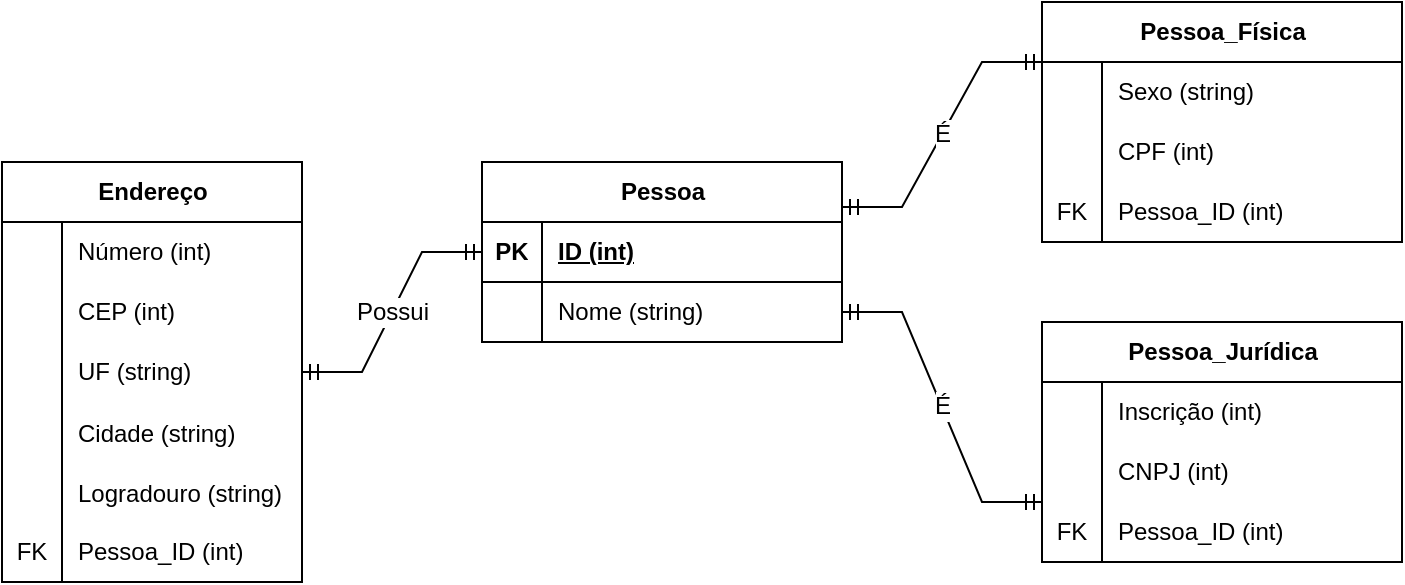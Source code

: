 <mxfile version="21.7.2" type="github">
  <diagram name="Página-1" id="6cImOYo7fVF2NgLIT1CQ">
    <mxGraphModel dx="870" dy="425" grid="1" gridSize="10" guides="1" tooltips="1" connect="1" arrows="1" fold="1" page="1" pageScale="1" pageWidth="827" pageHeight="1169" math="0" shadow="0">
      <root>
        <mxCell id="0" />
        <mxCell id="1" parent="0" />
        <mxCell id="A6xJhUAZnEzUKwPFaozG-44" value="Pessoa" style="shape=table;startSize=30;container=1;collapsible=1;childLayout=tableLayout;fixedRows=1;rowLines=0;fontStyle=1;align=center;resizeLast=1;html=1;" vertex="1" parent="1">
          <mxGeometry x="320" y="120" width="180" height="90" as="geometry" />
        </mxCell>
        <mxCell id="A6xJhUAZnEzUKwPFaozG-45" value="" style="shape=tableRow;horizontal=0;startSize=0;swimlaneHead=0;swimlaneBody=0;fillColor=none;collapsible=0;dropTarget=0;points=[[0,0.5],[1,0.5]];portConstraint=eastwest;top=0;left=0;right=0;bottom=1;" vertex="1" parent="A6xJhUAZnEzUKwPFaozG-44">
          <mxGeometry y="30" width="180" height="30" as="geometry" />
        </mxCell>
        <mxCell id="A6xJhUAZnEzUKwPFaozG-46" value="PK" style="shape=partialRectangle;connectable=0;fillColor=none;top=0;left=0;bottom=0;right=0;fontStyle=1;overflow=hidden;whiteSpace=wrap;html=1;" vertex="1" parent="A6xJhUAZnEzUKwPFaozG-45">
          <mxGeometry width="30" height="30" as="geometry">
            <mxRectangle width="30" height="30" as="alternateBounds" />
          </mxGeometry>
        </mxCell>
        <mxCell id="A6xJhUAZnEzUKwPFaozG-47" value="ID (int)" style="shape=partialRectangle;connectable=0;fillColor=none;top=0;left=0;bottom=0;right=0;align=left;spacingLeft=6;fontStyle=5;overflow=hidden;whiteSpace=wrap;html=1;" vertex="1" parent="A6xJhUAZnEzUKwPFaozG-45">
          <mxGeometry x="30" width="150" height="30" as="geometry">
            <mxRectangle width="150" height="30" as="alternateBounds" />
          </mxGeometry>
        </mxCell>
        <mxCell id="A6xJhUAZnEzUKwPFaozG-48" value="" style="shape=tableRow;horizontal=0;startSize=0;swimlaneHead=0;swimlaneBody=0;fillColor=none;collapsible=0;dropTarget=0;points=[[0,0.5],[1,0.5]];portConstraint=eastwest;top=0;left=0;right=0;bottom=0;" vertex="1" parent="A6xJhUAZnEzUKwPFaozG-44">
          <mxGeometry y="60" width="180" height="30" as="geometry" />
        </mxCell>
        <mxCell id="A6xJhUAZnEzUKwPFaozG-49" value="" style="shape=partialRectangle;connectable=0;fillColor=none;top=0;left=0;bottom=0;right=0;editable=1;overflow=hidden;whiteSpace=wrap;html=1;" vertex="1" parent="A6xJhUAZnEzUKwPFaozG-48">
          <mxGeometry width="30" height="30" as="geometry">
            <mxRectangle width="30" height="30" as="alternateBounds" />
          </mxGeometry>
        </mxCell>
        <mxCell id="A6xJhUAZnEzUKwPFaozG-50" value="Nome (string)" style="shape=partialRectangle;connectable=0;fillColor=none;top=0;left=0;bottom=0;right=0;align=left;spacingLeft=6;overflow=hidden;whiteSpace=wrap;html=1;" vertex="1" parent="A6xJhUAZnEzUKwPFaozG-48">
          <mxGeometry x="30" width="150" height="30" as="geometry">
            <mxRectangle width="150" height="30" as="alternateBounds" />
          </mxGeometry>
        </mxCell>
        <mxCell id="A6xJhUAZnEzUKwPFaozG-59" value="Endereço" style="shape=table;startSize=30;container=1;collapsible=1;childLayout=tableLayout;fixedRows=1;rowLines=0;fontStyle=1;align=center;resizeLast=1;html=1;" vertex="1" parent="1">
          <mxGeometry x="80" y="120" width="150" height="210" as="geometry" />
        </mxCell>
        <mxCell id="A6xJhUAZnEzUKwPFaozG-63" value="" style="shape=tableRow;horizontal=0;startSize=0;swimlaneHead=0;swimlaneBody=0;fillColor=none;collapsible=0;dropTarget=0;points=[[0,0.5],[1,0.5]];portConstraint=eastwest;top=0;left=0;right=0;bottom=0;" vertex="1" parent="A6xJhUAZnEzUKwPFaozG-59">
          <mxGeometry y="30" width="150" height="30" as="geometry" />
        </mxCell>
        <mxCell id="A6xJhUAZnEzUKwPFaozG-64" value="" style="shape=partialRectangle;connectable=0;fillColor=none;top=0;left=0;bottom=0;right=0;editable=1;overflow=hidden;whiteSpace=wrap;html=1;" vertex="1" parent="A6xJhUAZnEzUKwPFaozG-63">
          <mxGeometry width="30" height="30" as="geometry">
            <mxRectangle width="30" height="30" as="alternateBounds" />
          </mxGeometry>
        </mxCell>
        <mxCell id="A6xJhUAZnEzUKwPFaozG-65" value="Número (int)" style="shape=partialRectangle;connectable=0;fillColor=none;top=0;left=0;bottom=0;right=0;align=left;spacingLeft=6;overflow=hidden;whiteSpace=wrap;html=1;" vertex="1" parent="A6xJhUAZnEzUKwPFaozG-63">
          <mxGeometry x="30" width="120" height="30" as="geometry">
            <mxRectangle width="120" height="30" as="alternateBounds" />
          </mxGeometry>
        </mxCell>
        <mxCell id="A6xJhUAZnEzUKwPFaozG-66" value="" style="shape=tableRow;horizontal=0;startSize=0;swimlaneHead=0;swimlaneBody=0;fillColor=none;collapsible=0;dropTarget=0;points=[[0,0.5],[1,0.5]];portConstraint=eastwest;top=0;left=0;right=0;bottom=0;" vertex="1" parent="A6xJhUAZnEzUKwPFaozG-59">
          <mxGeometry y="60" width="150" height="30" as="geometry" />
        </mxCell>
        <mxCell id="A6xJhUAZnEzUKwPFaozG-67" value="" style="shape=partialRectangle;connectable=0;fillColor=none;top=0;left=0;bottom=0;right=0;editable=1;overflow=hidden;whiteSpace=wrap;html=1;" vertex="1" parent="A6xJhUAZnEzUKwPFaozG-66">
          <mxGeometry width="30" height="30" as="geometry">
            <mxRectangle width="30" height="30" as="alternateBounds" />
          </mxGeometry>
        </mxCell>
        <mxCell id="A6xJhUAZnEzUKwPFaozG-68" value="CEP (int)" style="shape=partialRectangle;connectable=0;fillColor=none;top=0;left=0;bottom=0;right=0;align=left;spacingLeft=6;overflow=hidden;whiteSpace=wrap;html=1;" vertex="1" parent="A6xJhUAZnEzUKwPFaozG-66">
          <mxGeometry x="30" width="120" height="30" as="geometry">
            <mxRectangle width="120" height="30" as="alternateBounds" />
          </mxGeometry>
        </mxCell>
        <mxCell id="A6xJhUAZnEzUKwPFaozG-69" value="" style="shape=tableRow;horizontal=0;startSize=0;swimlaneHead=0;swimlaneBody=0;fillColor=none;collapsible=0;dropTarget=0;points=[[0,0.5],[1,0.5]];portConstraint=eastwest;top=0;left=0;right=0;bottom=0;" vertex="1" parent="A6xJhUAZnEzUKwPFaozG-59">
          <mxGeometry y="90" width="150" height="30" as="geometry" />
        </mxCell>
        <mxCell id="A6xJhUAZnEzUKwPFaozG-70" value="" style="shape=partialRectangle;connectable=0;fillColor=none;top=0;left=0;bottom=0;right=0;editable=1;overflow=hidden;whiteSpace=wrap;html=1;" vertex="1" parent="A6xJhUAZnEzUKwPFaozG-69">
          <mxGeometry width="30" height="30" as="geometry">
            <mxRectangle width="30" height="30" as="alternateBounds" />
          </mxGeometry>
        </mxCell>
        <mxCell id="A6xJhUAZnEzUKwPFaozG-71" value="UF (string)" style="shape=partialRectangle;connectable=0;fillColor=none;top=0;left=0;bottom=0;right=0;align=left;spacingLeft=6;overflow=hidden;whiteSpace=wrap;html=1;" vertex="1" parent="A6xJhUAZnEzUKwPFaozG-69">
          <mxGeometry x="30" width="120" height="30" as="geometry">
            <mxRectangle width="120" height="30" as="alternateBounds" />
          </mxGeometry>
        </mxCell>
        <mxCell id="A6xJhUAZnEzUKwPFaozG-72" value="" style="shape=tableRow;horizontal=0;startSize=0;swimlaneHead=0;swimlaneBody=0;fillColor=none;collapsible=0;dropTarget=0;points=[[0,0.5],[1,0.5]];portConstraint=eastwest;top=0;left=0;right=0;bottom=0;" vertex="1" parent="A6xJhUAZnEzUKwPFaozG-59">
          <mxGeometry y="120" width="150" height="30" as="geometry" />
        </mxCell>
        <mxCell id="A6xJhUAZnEzUKwPFaozG-73" value="" style="shape=partialRectangle;connectable=0;fillColor=none;top=0;left=0;bottom=0;right=0;editable=1;overflow=hidden;" vertex="1" parent="A6xJhUAZnEzUKwPFaozG-72">
          <mxGeometry width="30" height="30" as="geometry">
            <mxRectangle width="30" height="30" as="alternateBounds" />
          </mxGeometry>
        </mxCell>
        <mxCell id="A6xJhUAZnEzUKwPFaozG-74" value="Cidade (string)" style="shape=partialRectangle;connectable=0;fillColor=none;top=0;left=0;bottom=0;right=0;align=left;spacingLeft=6;overflow=hidden;" vertex="1" parent="A6xJhUAZnEzUKwPFaozG-72">
          <mxGeometry x="30" width="120" height="30" as="geometry">
            <mxRectangle width="120" height="30" as="alternateBounds" />
          </mxGeometry>
        </mxCell>
        <mxCell id="A6xJhUAZnEzUKwPFaozG-75" value="" style="shape=tableRow;horizontal=0;startSize=0;swimlaneHead=0;swimlaneBody=0;fillColor=none;collapsible=0;dropTarget=0;points=[[0,0.5],[1,0.5]];portConstraint=eastwest;top=0;left=0;right=0;bottom=0;" vertex="1" parent="A6xJhUAZnEzUKwPFaozG-59">
          <mxGeometry y="150" width="150" height="30" as="geometry" />
        </mxCell>
        <mxCell id="A6xJhUAZnEzUKwPFaozG-76" value="" style="shape=partialRectangle;connectable=0;fillColor=none;top=0;left=0;bottom=0;right=0;editable=1;overflow=hidden;" vertex="1" parent="A6xJhUAZnEzUKwPFaozG-75">
          <mxGeometry width="30" height="30" as="geometry">
            <mxRectangle width="30" height="30" as="alternateBounds" />
          </mxGeometry>
        </mxCell>
        <mxCell id="A6xJhUAZnEzUKwPFaozG-77" value="Logradouro (string)" style="shape=partialRectangle;connectable=0;fillColor=none;top=0;left=0;bottom=0;right=0;align=left;spacingLeft=6;overflow=hidden;" vertex="1" parent="A6xJhUAZnEzUKwPFaozG-75">
          <mxGeometry x="30" width="120" height="30" as="geometry">
            <mxRectangle width="120" height="30" as="alternateBounds" />
          </mxGeometry>
        </mxCell>
        <mxCell id="A6xJhUAZnEzUKwPFaozG-111" value="" style="shape=tableRow;horizontal=0;startSize=0;swimlaneHead=0;swimlaneBody=0;fillColor=none;collapsible=0;dropTarget=0;points=[[0,0.5],[1,0.5]];portConstraint=eastwest;top=0;left=0;right=0;bottom=0;" vertex="1" parent="A6xJhUAZnEzUKwPFaozG-59">
          <mxGeometry y="180" width="150" height="30" as="geometry" />
        </mxCell>
        <mxCell id="A6xJhUAZnEzUKwPFaozG-112" value="FK" style="shape=partialRectangle;connectable=0;fillColor=none;top=0;left=0;bottom=0;right=0;fontStyle=0;overflow=hidden;whiteSpace=wrap;html=1;" vertex="1" parent="A6xJhUAZnEzUKwPFaozG-111">
          <mxGeometry width="30" height="30" as="geometry">
            <mxRectangle width="30" height="30" as="alternateBounds" />
          </mxGeometry>
        </mxCell>
        <mxCell id="A6xJhUAZnEzUKwPFaozG-113" value="Pessoa_ID (int)" style="shape=partialRectangle;connectable=0;fillColor=none;top=0;left=0;bottom=0;right=0;align=left;spacingLeft=6;fontStyle=0;overflow=hidden;whiteSpace=wrap;html=1;" vertex="1" parent="A6xJhUAZnEzUKwPFaozG-111">
          <mxGeometry x="30" width="120" height="30" as="geometry">
            <mxRectangle width="120" height="30" as="alternateBounds" />
          </mxGeometry>
        </mxCell>
        <mxCell id="A6xJhUAZnEzUKwPFaozG-78" value="Pessoa_Física" style="shape=table;startSize=30;container=1;collapsible=1;childLayout=tableLayout;fixedRows=1;rowLines=0;fontStyle=1;align=center;resizeLast=1;html=1;" vertex="1" parent="1">
          <mxGeometry x="600" y="40" width="180" height="120" as="geometry" />
        </mxCell>
        <mxCell id="A6xJhUAZnEzUKwPFaozG-82" value="" style="shape=tableRow;horizontal=0;startSize=0;swimlaneHead=0;swimlaneBody=0;fillColor=none;collapsible=0;dropTarget=0;points=[[0,0.5],[1,0.5]];portConstraint=eastwest;top=0;left=0;right=0;bottom=0;" vertex="1" parent="A6xJhUAZnEzUKwPFaozG-78">
          <mxGeometry y="30" width="180" height="30" as="geometry" />
        </mxCell>
        <mxCell id="A6xJhUAZnEzUKwPFaozG-83" value="" style="shape=partialRectangle;connectable=0;fillColor=none;top=0;left=0;bottom=0;right=0;editable=1;overflow=hidden;whiteSpace=wrap;html=1;" vertex="1" parent="A6xJhUAZnEzUKwPFaozG-82">
          <mxGeometry width="30" height="30" as="geometry">
            <mxRectangle width="30" height="30" as="alternateBounds" />
          </mxGeometry>
        </mxCell>
        <mxCell id="A6xJhUAZnEzUKwPFaozG-84" value="Sexo (string)" style="shape=partialRectangle;connectable=0;fillColor=none;top=0;left=0;bottom=0;right=0;align=left;spacingLeft=6;overflow=hidden;whiteSpace=wrap;html=1;" vertex="1" parent="A6xJhUAZnEzUKwPFaozG-82">
          <mxGeometry x="30" width="150" height="30" as="geometry">
            <mxRectangle width="150" height="30" as="alternateBounds" />
          </mxGeometry>
        </mxCell>
        <mxCell id="A6xJhUAZnEzUKwPFaozG-85" value="" style="shape=tableRow;horizontal=0;startSize=0;swimlaneHead=0;swimlaneBody=0;fillColor=none;collapsible=0;dropTarget=0;points=[[0,0.5],[1,0.5]];portConstraint=eastwest;top=0;left=0;right=0;bottom=0;" vertex="1" parent="A6xJhUAZnEzUKwPFaozG-78">
          <mxGeometry y="60" width="180" height="30" as="geometry" />
        </mxCell>
        <mxCell id="A6xJhUAZnEzUKwPFaozG-86" value="" style="shape=partialRectangle;connectable=0;fillColor=none;top=0;left=0;bottom=0;right=0;editable=1;overflow=hidden;whiteSpace=wrap;html=1;" vertex="1" parent="A6xJhUAZnEzUKwPFaozG-85">
          <mxGeometry width="30" height="30" as="geometry">
            <mxRectangle width="30" height="30" as="alternateBounds" />
          </mxGeometry>
        </mxCell>
        <mxCell id="A6xJhUAZnEzUKwPFaozG-87" value="CPF (int)" style="shape=partialRectangle;connectable=0;fillColor=none;top=0;left=0;bottom=0;right=0;align=left;spacingLeft=6;overflow=hidden;whiteSpace=wrap;html=1;" vertex="1" parent="A6xJhUAZnEzUKwPFaozG-85">
          <mxGeometry x="30" width="150" height="30" as="geometry">
            <mxRectangle width="150" height="30" as="alternateBounds" />
          </mxGeometry>
        </mxCell>
        <mxCell id="A6xJhUAZnEzUKwPFaozG-114" value="" style="shape=tableRow;horizontal=0;startSize=0;swimlaneHead=0;swimlaneBody=0;fillColor=none;collapsible=0;dropTarget=0;points=[[0,0.5],[1,0.5]];portConstraint=eastwest;top=0;left=0;right=0;bottom=0;" vertex="1" parent="A6xJhUAZnEzUKwPFaozG-78">
          <mxGeometry y="90" width="180" height="30" as="geometry" />
        </mxCell>
        <mxCell id="A6xJhUAZnEzUKwPFaozG-115" value="FK" style="shape=partialRectangle;connectable=0;fillColor=none;top=0;left=0;bottom=0;right=0;fontStyle=0;overflow=hidden;whiteSpace=wrap;html=1;" vertex="1" parent="A6xJhUAZnEzUKwPFaozG-114">
          <mxGeometry width="30" height="30" as="geometry">
            <mxRectangle width="30" height="30" as="alternateBounds" />
          </mxGeometry>
        </mxCell>
        <mxCell id="A6xJhUAZnEzUKwPFaozG-116" value="Pessoa_ID (int)" style="shape=partialRectangle;connectable=0;fillColor=none;top=0;left=0;bottom=0;right=0;align=left;spacingLeft=6;fontStyle=0;overflow=hidden;whiteSpace=wrap;html=1;" vertex="1" parent="A6xJhUAZnEzUKwPFaozG-114">
          <mxGeometry x="30" width="150" height="30" as="geometry">
            <mxRectangle width="150" height="30" as="alternateBounds" />
          </mxGeometry>
        </mxCell>
        <mxCell id="A6xJhUAZnEzUKwPFaozG-91" value="Pessoa_Jurídica" style="shape=table;startSize=30;container=1;collapsible=1;childLayout=tableLayout;fixedRows=1;rowLines=0;fontStyle=1;align=center;resizeLast=1;html=1;" vertex="1" parent="1">
          <mxGeometry x="600" y="200" width="180" height="120" as="geometry" />
        </mxCell>
        <mxCell id="A6xJhUAZnEzUKwPFaozG-95" value="" style="shape=tableRow;horizontal=0;startSize=0;swimlaneHead=0;swimlaneBody=0;fillColor=none;collapsible=0;dropTarget=0;points=[[0,0.5],[1,0.5]];portConstraint=eastwest;top=0;left=0;right=0;bottom=0;" vertex="1" parent="A6xJhUAZnEzUKwPFaozG-91">
          <mxGeometry y="30" width="180" height="30" as="geometry" />
        </mxCell>
        <mxCell id="A6xJhUAZnEzUKwPFaozG-96" value="" style="shape=partialRectangle;connectable=0;fillColor=none;top=0;left=0;bottom=0;right=0;editable=1;overflow=hidden;whiteSpace=wrap;html=1;" vertex="1" parent="A6xJhUAZnEzUKwPFaozG-95">
          <mxGeometry width="30" height="30" as="geometry">
            <mxRectangle width="30" height="30" as="alternateBounds" />
          </mxGeometry>
        </mxCell>
        <mxCell id="A6xJhUAZnEzUKwPFaozG-97" value="Inscrição (int)" style="shape=partialRectangle;connectable=0;fillColor=none;top=0;left=0;bottom=0;right=0;align=left;spacingLeft=6;overflow=hidden;whiteSpace=wrap;html=1;" vertex="1" parent="A6xJhUAZnEzUKwPFaozG-95">
          <mxGeometry x="30" width="150" height="30" as="geometry">
            <mxRectangle width="150" height="30" as="alternateBounds" />
          </mxGeometry>
        </mxCell>
        <mxCell id="A6xJhUAZnEzUKwPFaozG-98" value="" style="shape=tableRow;horizontal=0;startSize=0;swimlaneHead=0;swimlaneBody=0;fillColor=none;collapsible=0;dropTarget=0;points=[[0,0.5],[1,0.5]];portConstraint=eastwest;top=0;left=0;right=0;bottom=0;" vertex="1" parent="A6xJhUAZnEzUKwPFaozG-91">
          <mxGeometry y="60" width="180" height="30" as="geometry" />
        </mxCell>
        <mxCell id="A6xJhUAZnEzUKwPFaozG-99" value="" style="shape=partialRectangle;connectable=0;fillColor=none;top=0;left=0;bottom=0;right=0;editable=1;overflow=hidden;whiteSpace=wrap;html=1;" vertex="1" parent="A6xJhUAZnEzUKwPFaozG-98">
          <mxGeometry width="30" height="30" as="geometry">
            <mxRectangle width="30" height="30" as="alternateBounds" />
          </mxGeometry>
        </mxCell>
        <mxCell id="A6xJhUAZnEzUKwPFaozG-100" value="CNPJ (int)" style="shape=partialRectangle;connectable=0;fillColor=none;top=0;left=0;bottom=0;right=0;align=left;spacingLeft=6;overflow=hidden;whiteSpace=wrap;html=1;" vertex="1" parent="A6xJhUAZnEzUKwPFaozG-98">
          <mxGeometry x="30" width="150" height="30" as="geometry">
            <mxRectangle width="150" height="30" as="alternateBounds" />
          </mxGeometry>
        </mxCell>
        <mxCell id="A6xJhUAZnEzUKwPFaozG-117" value="" style="shape=tableRow;horizontal=0;startSize=0;swimlaneHead=0;swimlaneBody=0;fillColor=none;collapsible=0;dropTarget=0;points=[[0,0.5],[1,0.5]];portConstraint=eastwest;top=0;left=0;right=0;bottom=0;" vertex="1" parent="A6xJhUAZnEzUKwPFaozG-91">
          <mxGeometry y="90" width="180" height="30" as="geometry" />
        </mxCell>
        <mxCell id="A6xJhUAZnEzUKwPFaozG-118" value="FK" style="shape=partialRectangle;connectable=0;fillColor=none;top=0;left=0;bottom=0;right=0;fontStyle=0;overflow=hidden;whiteSpace=wrap;html=1;" vertex="1" parent="A6xJhUAZnEzUKwPFaozG-117">
          <mxGeometry width="30" height="30" as="geometry">
            <mxRectangle width="30" height="30" as="alternateBounds" />
          </mxGeometry>
        </mxCell>
        <mxCell id="A6xJhUAZnEzUKwPFaozG-119" value="Pessoa_ID (int)" style="shape=partialRectangle;connectable=0;fillColor=none;top=0;left=0;bottom=0;right=0;align=left;spacingLeft=6;fontStyle=0;overflow=hidden;whiteSpace=wrap;html=1;" vertex="1" parent="A6xJhUAZnEzUKwPFaozG-117">
          <mxGeometry x="30" width="150" height="30" as="geometry">
            <mxRectangle width="150" height="30" as="alternateBounds" />
          </mxGeometry>
        </mxCell>
        <mxCell id="A6xJhUAZnEzUKwPFaozG-105" value="Possui" style="edgeStyle=entityRelationEdgeStyle;fontSize=12;html=1;endArrow=ERmandOne;startArrow=ERmandOne;rounded=0;" edge="1" parent="1" source="A6xJhUAZnEzUKwPFaozG-59" target="A6xJhUAZnEzUKwPFaozG-44">
          <mxGeometry width="100" height="100" relative="1" as="geometry">
            <mxPoint x="270" y="220" as="sourcePoint" />
            <mxPoint x="370" y="120" as="targetPoint" />
          </mxGeometry>
        </mxCell>
        <mxCell id="A6xJhUAZnEzUKwPFaozG-106" value="É" style="edgeStyle=entityRelationEdgeStyle;fontSize=12;html=1;endArrow=ERmandOne;startArrow=ERmandOne;rounded=0;entryX=1;entryY=0.25;entryDx=0;entryDy=0;exitX=0;exitY=0.25;exitDx=0;exitDy=0;" edge="1" parent="1" source="A6xJhUAZnEzUKwPFaozG-78" target="A6xJhUAZnEzUKwPFaozG-44">
          <mxGeometry width="100" height="100" relative="1" as="geometry">
            <mxPoint x="200" y="430" as="sourcePoint" />
            <mxPoint x="300" y="330" as="targetPoint" />
          </mxGeometry>
        </mxCell>
        <mxCell id="A6xJhUAZnEzUKwPFaozG-107" value="É" style="edgeStyle=entityRelationEdgeStyle;fontSize=12;html=1;endArrow=ERmandOne;startArrow=ERmandOne;rounded=0;entryX=0;entryY=0.75;entryDx=0;entryDy=0;exitX=1;exitY=0.5;exitDx=0;exitDy=0;" edge="1" parent="1" source="A6xJhUAZnEzUKwPFaozG-48" target="A6xJhUAZnEzUKwPFaozG-91">
          <mxGeometry width="100" height="100" relative="1" as="geometry">
            <mxPoint x="420" y="390" as="sourcePoint" />
            <mxPoint x="520" y="290" as="targetPoint" />
          </mxGeometry>
        </mxCell>
      </root>
    </mxGraphModel>
  </diagram>
</mxfile>
